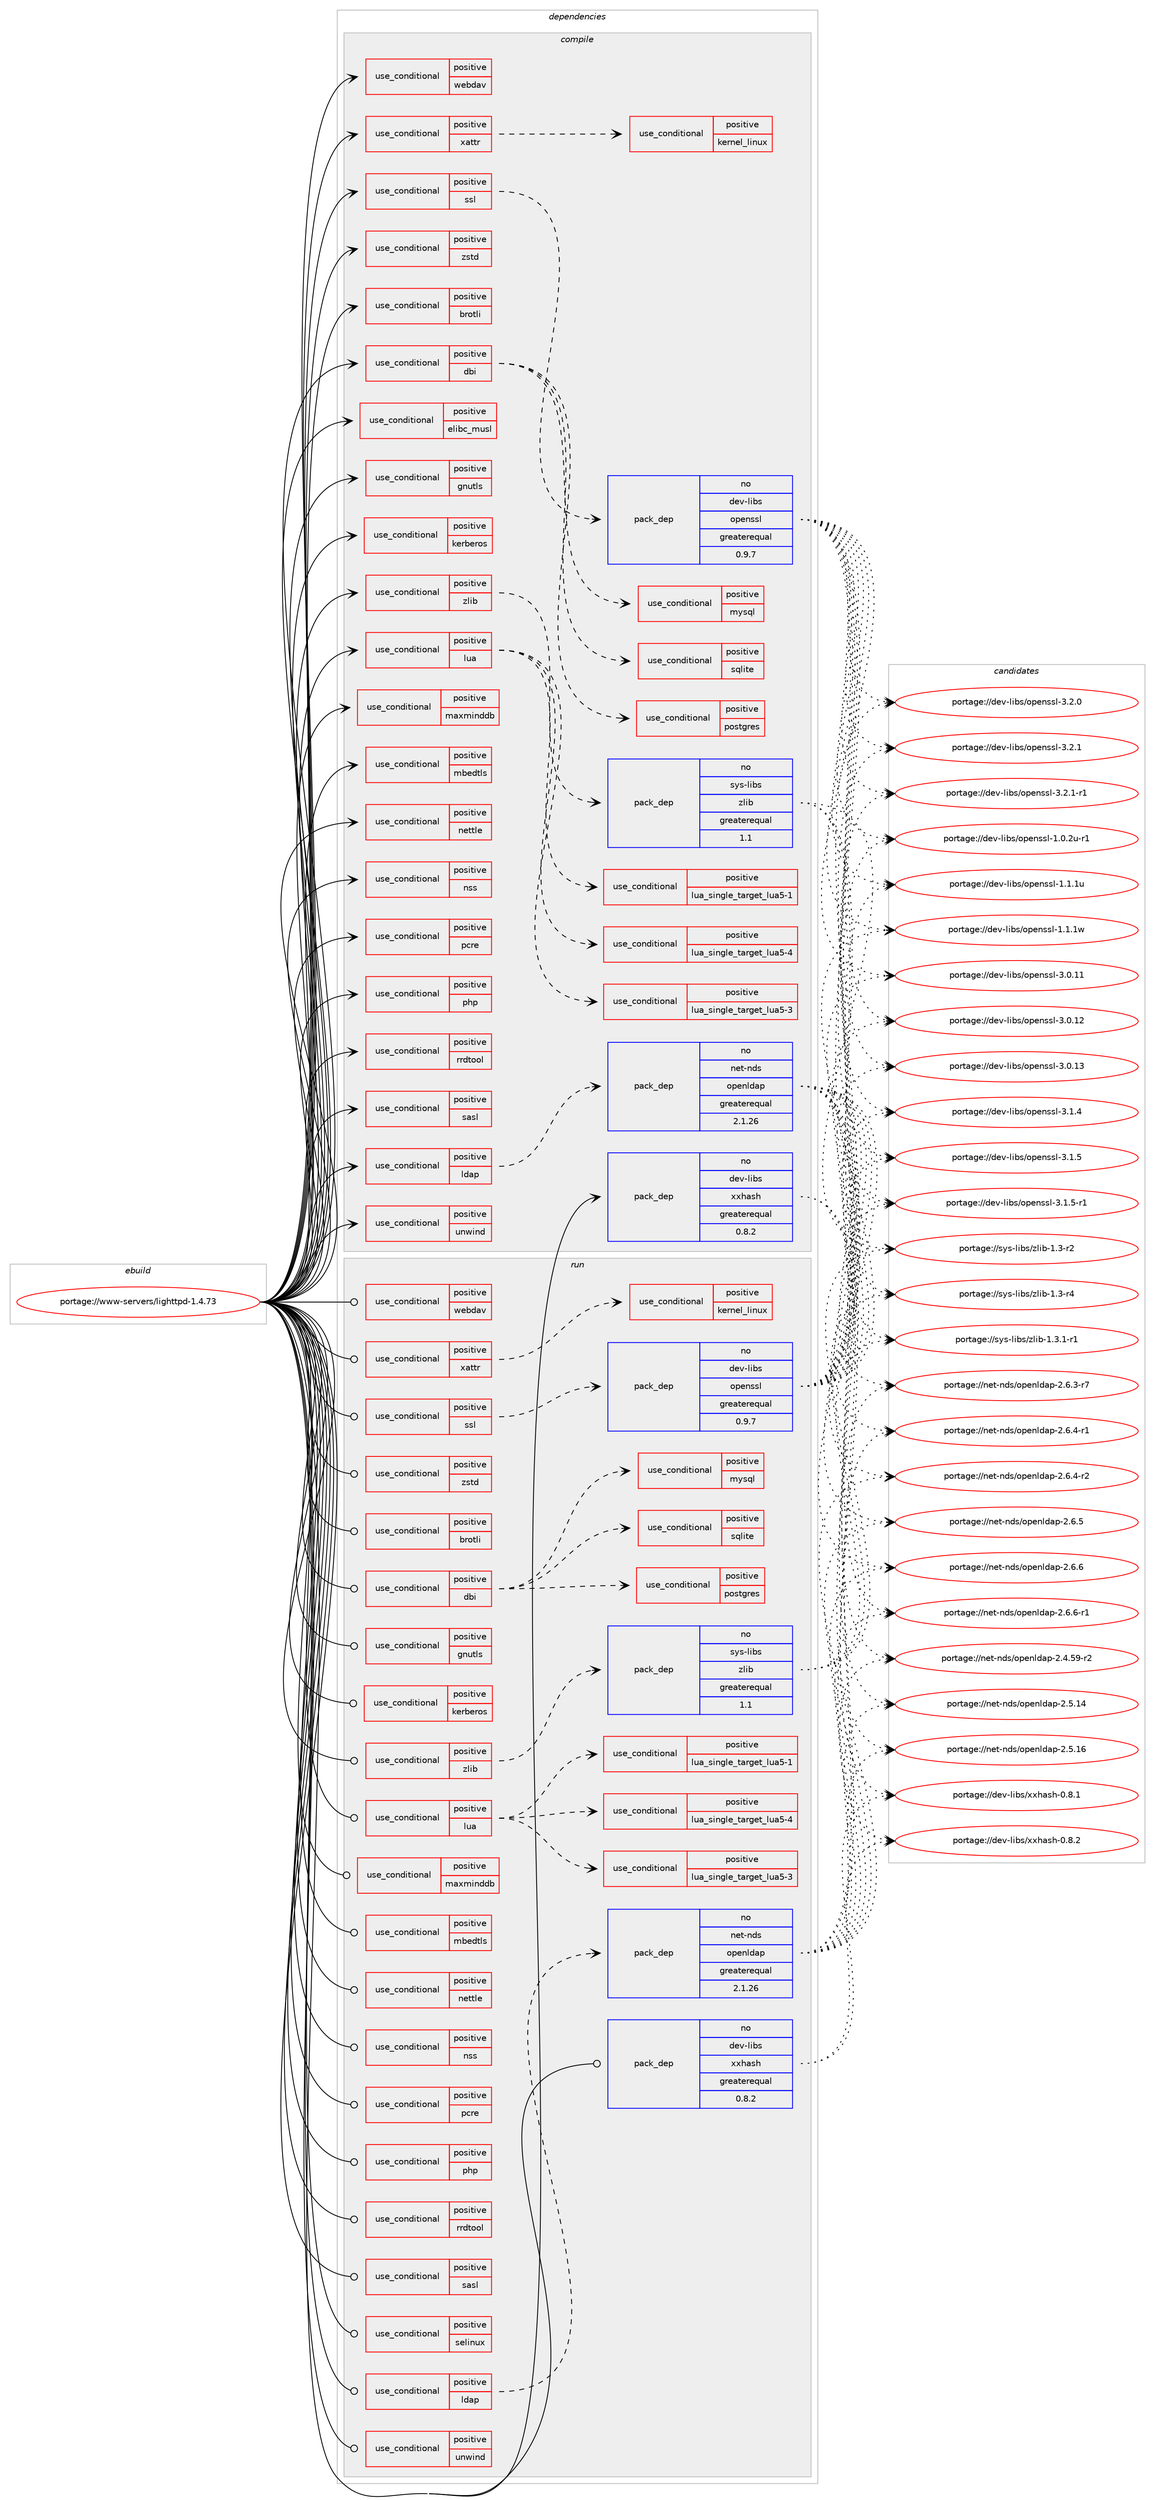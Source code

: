digraph prolog {

# *************
# Graph options
# *************

newrank=true;
concentrate=true;
compound=true;
graph [rankdir=LR,fontname=Helvetica,fontsize=10,ranksep=1.5];#, ranksep=2.5, nodesep=0.2];
edge  [arrowhead=vee];
node  [fontname=Helvetica,fontsize=10];

# **********
# The ebuild
# **********

subgraph cluster_leftcol {
color=gray;
rank=same;
label=<<i>ebuild</i>>;
id [label="portage://www-servers/lighttpd-1.4.73", color=red, width=4, href="../www-servers/lighttpd-1.4.73.svg"];
}

# ****************
# The dependencies
# ****************

subgraph cluster_midcol {
color=gray;
label=<<i>dependencies</i>>;
subgraph cluster_compile {
fillcolor="#eeeeee";
style=filled;
label=<<i>compile</i>>;
subgraph cond16185 {
dependency24401 [label=<<TABLE BORDER="0" CELLBORDER="1" CELLSPACING="0" CELLPADDING="4"><TR><TD ROWSPAN="3" CELLPADDING="10">use_conditional</TD></TR><TR><TD>positive</TD></TR><TR><TD>brotli</TD></TR></TABLE>>, shape=none, color=red];
# *** BEGIN UNKNOWN DEPENDENCY TYPE (TODO) ***
# dependency24401 -> package_dependency(portage://www-servers/lighttpd-1.4.73,install,no,app-arch,brotli,none,[,,],any_same_slot,[])
# *** END UNKNOWN DEPENDENCY TYPE (TODO) ***

}
id:e -> dependency24401:w [weight=20,style="solid",arrowhead="vee"];
subgraph cond16186 {
dependency24402 [label=<<TABLE BORDER="0" CELLBORDER="1" CELLSPACING="0" CELLPADDING="4"><TR><TD ROWSPAN="3" CELLPADDING="10">use_conditional</TD></TR><TR><TD>positive</TD></TR><TR><TD>dbi</TD></TR></TABLE>>, shape=none, color=red];
# *** BEGIN UNKNOWN DEPENDENCY TYPE (TODO) ***
# dependency24402 -> package_dependency(portage://www-servers/lighttpd-1.4.73,install,no,dev-db,libdbi,none,[,,],[],[])
# *** END UNKNOWN DEPENDENCY TYPE (TODO) ***

subgraph cond16187 {
dependency24403 [label=<<TABLE BORDER="0" CELLBORDER="1" CELLSPACING="0" CELLPADDING="4"><TR><TD ROWSPAN="3" CELLPADDING="10">use_conditional</TD></TR><TR><TD>positive</TD></TR><TR><TD>mysql</TD></TR></TABLE>>, shape=none, color=red];
# *** BEGIN UNKNOWN DEPENDENCY TYPE (TODO) ***
# dependency24403 -> package_dependency(portage://www-servers/lighttpd-1.4.73,install,no,dev-db,libdbi-drivers,none,[,,],[],[use(enable(mysql),none)])
# *** END UNKNOWN DEPENDENCY TYPE (TODO) ***

}
dependency24402:e -> dependency24403:w [weight=20,style="dashed",arrowhead="vee"];
subgraph cond16188 {
dependency24404 [label=<<TABLE BORDER="0" CELLBORDER="1" CELLSPACING="0" CELLPADDING="4"><TR><TD ROWSPAN="3" CELLPADDING="10">use_conditional</TD></TR><TR><TD>positive</TD></TR><TR><TD>postgres</TD></TR></TABLE>>, shape=none, color=red];
# *** BEGIN UNKNOWN DEPENDENCY TYPE (TODO) ***
# dependency24404 -> package_dependency(portage://www-servers/lighttpd-1.4.73,install,no,dev-db,libdbi-drivers,none,[,,],[],[use(enable(postgres),none)])
# *** END UNKNOWN DEPENDENCY TYPE (TODO) ***

}
dependency24402:e -> dependency24404:w [weight=20,style="dashed",arrowhead="vee"];
subgraph cond16189 {
dependency24405 [label=<<TABLE BORDER="0" CELLBORDER="1" CELLSPACING="0" CELLPADDING="4"><TR><TD ROWSPAN="3" CELLPADDING="10">use_conditional</TD></TR><TR><TD>positive</TD></TR><TR><TD>sqlite</TD></TR></TABLE>>, shape=none, color=red];
# *** BEGIN UNKNOWN DEPENDENCY TYPE (TODO) ***
# dependency24405 -> package_dependency(portage://www-servers/lighttpd-1.4.73,install,no,dev-db,libdbi-drivers,none,[,,],[],[use(enable(sqlite),none)])
# *** END UNKNOWN DEPENDENCY TYPE (TODO) ***

}
dependency24402:e -> dependency24405:w [weight=20,style="dashed",arrowhead="vee"];
}
id:e -> dependency24402:w [weight=20,style="solid",arrowhead="vee"];
subgraph cond16190 {
dependency24406 [label=<<TABLE BORDER="0" CELLBORDER="1" CELLSPACING="0" CELLPADDING="4"><TR><TD ROWSPAN="3" CELLPADDING="10">use_conditional</TD></TR><TR><TD>positive</TD></TR><TR><TD>elibc_musl</TD></TR></TABLE>>, shape=none, color=red];
# *** BEGIN UNKNOWN DEPENDENCY TYPE (TODO) ***
# dependency24406 -> package_dependency(portage://www-servers/lighttpd-1.4.73,install,no,sys-libs,queue-standalone,none,[,,],[],[])
# *** END UNKNOWN DEPENDENCY TYPE (TODO) ***

}
id:e -> dependency24406:w [weight=20,style="solid",arrowhead="vee"];
subgraph cond16191 {
dependency24407 [label=<<TABLE BORDER="0" CELLBORDER="1" CELLSPACING="0" CELLPADDING="4"><TR><TD ROWSPAN="3" CELLPADDING="10">use_conditional</TD></TR><TR><TD>positive</TD></TR><TR><TD>gnutls</TD></TR></TABLE>>, shape=none, color=red];
# *** BEGIN UNKNOWN DEPENDENCY TYPE (TODO) ***
# dependency24407 -> package_dependency(portage://www-servers/lighttpd-1.4.73,install,no,net-libs,gnutls,none,[,,],[],[])
# *** END UNKNOWN DEPENDENCY TYPE (TODO) ***

}
id:e -> dependency24407:w [weight=20,style="solid",arrowhead="vee"];
subgraph cond16192 {
dependency24408 [label=<<TABLE BORDER="0" CELLBORDER="1" CELLSPACING="0" CELLPADDING="4"><TR><TD ROWSPAN="3" CELLPADDING="10">use_conditional</TD></TR><TR><TD>positive</TD></TR><TR><TD>kerberos</TD></TR></TABLE>>, shape=none, color=red];
# *** BEGIN UNKNOWN DEPENDENCY TYPE (TODO) ***
# dependency24408 -> package_dependency(portage://www-servers/lighttpd-1.4.73,install,no,virtual,krb5,none,[,,],[],[])
# *** END UNKNOWN DEPENDENCY TYPE (TODO) ***

}
id:e -> dependency24408:w [weight=20,style="solid",arrowhead="vee"];
subgraph cond16193 {
dependency24409 [label=<<TABLE BORDER="0" CELLBORDER="1" CELLSPACING="0" CELLPADDING="4"><TR><TD ROWSPAN="3" CELLPADDING="10">use_conditional</TD></TR><TR><TD>positive</TD></TR><TR><TD>ldap</TD></TR></TABLE>>, shape=none, color=red];
subgraph pack7908 {
dependency24410 [label=<<TABLE BORDER="0" CELLBORDER="1" CELLSPACING="0" CELLPADDING="4" WIDTH="220"><TR><TD ROWSPAN="6" CELLPADDING="30">pack_dep</TD></TR><TR><TD WIDTH="110">no</TD></TR><TR><TD>net-nds</TD></TR><TR><TD>openldap</TD></TR><TR><TD>greaterequal</TD></TR><TR><TD>2.1.26</TD></TR></TABLE>>, shape=none, color=blue];
}
dependency24409:e -> dependency24410:w [weight=20,style="dashed",arrowhead="vee"];
}
id:e -> dependency24409:w [weight=20,style="solid",arrowhead="vee"];
subgraph cond16194 {
dependency24411 [label=<<TABLE BORDER="0" CELLBORDER="1" CELLSPACING="0" CELLPADDING="4"><TR><TD ROWSPAN="3" CELLPADDING="10">use_conditional</TD></TR><TR><TD>positive</TD></TR><TR><TD>lua</TD></TR></TABLE>>, shape=none, color=red];
subgraph cond16195 {
dependency24412 [label=<<TABLE BORDER="0" CELLBORDER="1" CELLSPACING="0" CELLPADDING="4"><TR><TD ROWSPAN="3" CELLPADDING="10">use_conditional</TD></TR><TR><TD>positive</TD></TR><TR><TD>lua_single_target_lua5-1</TD></TR></TABLE>>, shape=none, color=red];
# *** BEGIN UNKNOWN DEPENDENCY TYPE (TODO) ***
# dependency24412 -> package_dependency(portage://www-servers/lighttpd-1.4.73,install,no,dev-lang,lua,none,[,,],[slot(5.1)],[])
# *** END UNKNOWN DEPENDENCY TYPE (TODO) ***

}
dependency24411:e -> dependency24412:w [weight=20,style="dashed",arrowhead="vee"];
subgraph cond16196 {
dependency24413 [label=<<TABLE BORDER="0" CELLBORDER="1" CELLSPACING="0" CELLPADDING="4"><TR><TD ROWSPAN="3" CELLPADDING="10">use_conditional</TD></TR><TR><TD>positive</TD></TR><TR><TD>lua_single_target_lua5-3</TD></TR></TABLE>>, shape=none, color=red];
# *** BEGIN UNKNOWN DEPENDENCY TYPE (TODO) ***
# dependency24413 -> package_dependency(portage://www-servers/lighttpd-1.4.73,install,no,dev-lang,lua,none,[,,],[slot(5.3)],[])
# *** END UNKNOWN DEPENDENCY TYPE (TODO) ***

}
dependency24411:e -> dependency24413:w [weight=20,style="dashed",arrowhead="vee"];
subgraph cond16197 {
dependency24414 [label=<<TABLE BORDER="0" CELLBORDER="1" CELLSPACING="0" CELLPADDING="4"><TR><TD ROWSPAN="3" CELLPADDING="10">use_conditional</TD></TR><TR><TD>positive</TD></TR><TR><TD>lua_single_target_lua5-4</TD></TR></TABLE>>, shape=none, color=red];
# *** BEGIN UNKNOWN DEPENDENCY TYPE (TODO) ***
# dependency24414 -> package_dependency(portage://www-servers/lighttpd-1.4.73,install,no,dev-lang,lua,none,[,,],[slot(5.4)],[])
# *** END UNKNOWN DEPENDENCY TYPE (TODO) ***

}
dependency24411:e -> dependency24414:w [weight=20,style="dashed",arrowhead="vee"];
}
id:e -> dependency24411:w [weight=20,style="solid",arrowhead="vee"];
subgraph cond16198 {
dependency24415 [label=<<TABLE BORDER="0" CELLBORDER="1" CELLSPACING="0" CELLPADDING="4"><TR><TD ROWSPAN="3" CELLPADDING="10">use_conditional</TD></TR><TR><TD>positive</TD></TR><TR><TD>maxminddb</TD></TR></TABLE>>, shape=none, color=red];
# *** BEGIN UNKNOWN DEPENDENCY TYPE (TODO) ***
# dependency24415 -> package_dependency(portage://www-servers/lighttpd-1.4.73,install,no,dev-libs,libmaxminddb,none,[,,],[],[])
# *** END UNKNOWN DEPENDENCY TYPE (TODO) ***

}
id:e -> dependency24415:w [weight=20,style="solid",arrowhead="vee"];
subgraph cond16199 {
dependency24416 [label=<<TABLE BORDER="0" CELLBORDER="1" CELLSPACING="0" CELLPADDING="4"><TR><TD ROWSPAN="3" CELLPADDING="10">use_conditional</TD></TR><TR><TD>positive</TD></TR><TR><TD>mbedtls</TD></TR></TABLE>>, shape=none, color=red];
# *** BEGIN UNKNOWN DEPENDENCY TYPE (TODO) ***
# dependency24416 -> package_dependency(portage://www-servers/lighttpd-1.4.73,install,no,net-libs,mbedtls,none,[,,],[],[])
# *** END UNKNOWN DEPENDENCY TYPE (TODO) ***

}
id:e -> dependency24416:w [weight=20,style="solid",arrowhead="vee"];
subgraph cond16200 {
dependency24417 [label=<<TABLE BORDER="0" CELLBORDER="1" CELLSPACING="0" CELLPADDING="4"><TR><TD ROWSPAN="3" CELLPADDING="10">use_conditional</TD></TR><TR><TD>positive</TD></TR><TR><TD>nettle</TD></TR></TABLE>>, shape=none, color=red];
# *** BEGIN UNKNOWN DEPENDENCY TYPE (TODO) ***
# dependency24417 -> package_dependency(portage://www-servers/lighttpd-1.4.73,install,no,dev-libs,nettle,none,[,,],any_same_slot,[])
# *** END UNKNOWN DEPENDENCY TYPE (TODO) ***

}
id:e -> dependency24417:w [weight=20,style="solid",arrowhead="vee"];
subgraph cond16201 {
dependency24418 [label=<<TABLE BORDER="0" CELLBORDER="1" CELLSPACING="0" CELLPADDING="4"><TR><TD ROWSPAN="3" CELLPADDING="10">use_conditional</TD></TR><TR><TD>positive</TD></TR><TR><TD>nss</TD></TR></TABLE>>, shape=none, color=red];
# *** BEGIN UNKNOWN DEPENDENCY TYPE (TODO) ***
# dependency24418 -> package_dependency(portage://www-servers/lighttpd-1.4.73,install,no,dev-libs,nss,none,[,,],[],[])
# *** END UNKNOWN DEPENDENCY TYPE (TODO) ***

}
id:e -> dependency24418:w [weight=20,style="solid",arrowhead="vee"];
subgraph cond16202 {
dependency24419 [label=<<TABLE BORDER="0" CELLBORDER="1" CELLSPACING="0" CELLPADDING="4"><TR><TD ROWSPAN="3" CELLPADDING="10">use_conditional</TD></TR><TR><TD>positive</TD></TR><TR><TD>pcre</TD></TR></TABLE>>, shape=none, color=red];
# *** BEGIN UNKNOWN DEPENDENCY TYPE (TODO) ***
# dependency24419 -> package_dependency(portage://www-servers/lighttpd-1.4.73,install,no,dev-libs,libpcre2,none,[,,],[],[])
# *** END UNKNOWN DEPENDENCY TYPE (TODO) ***

}
id:e -> dependency24419:w [weight=20,style="solid",arrowhead="vee"];
subgraph cond16203 {
dependency24420 [label=<<TABLE BORDER="0" CELLBORDER="1" CELLSPACING="0" CELLPADDING="4"><TR><TD ROWSPAN="3" CELLPADDING="10">use_conditional</TD></TR><TR><TD>positive</TD></TR><TR><TD>php</TD></TR></TABLE>>, shape=none, color=red];
# *** BEGIN UNKNOWN DEPENDENCY TYPE (TODO) ***
# dependency24420 -> package_dependency(portage://www-servers/lighttpd-1.4.73,install,no,dev-lang,php,none,[,,],any_different_slot,[use(enable(cgi),none)])
# *** END UNKNOWN DEPENDENCY TYPE (TODO) ***

}
id:e -> dependency24420:w [weight=20,style="solid",arrowhead="vee"];
subgraph cond16204 {
dependency24421 [label=<<TABLE BORDER="0" CELLBORDER="1" CELLSPACING="0" CELLPADDING="4"><TR><TD ROWSPAN="3" CELLPADDING="10">use_conditional</TD></TR><TR><TD>positive</TD></TR><TR><TD>rrdtool</TD></TR></TABLE>>, shape=none, color=red];
# *** BEGIN UNKNOWN DEPENDENCY TYPE (TODO) ***
# dependency24421 -> package_dependency(portage://www-servers/lighttpd-1.4.73,install,no,net-analyzer,rrdtool,none,[,,],[],[])
# *** END UNKNOWN DEPENDENCY TYPE (TODO) ***

}
id:e -> dependency24421:w [weight=20,style="solid",arrowhead="vee"];
subgraph cond16205 {
dependency24422 [label=<<TABLE BORDER="0" CELLBORDER="1" CELLSPACING="0" CELLPADDING="4"><TR><TD ROWSPAN="3" CELLPADDING="10">use_conditional</TD></TR><TR><TD>positive</TD></TR><TR><TD>sasl</TD></TR></TABLE>>, shape=none, color=red];
# *** BEGIN UNKNOWN DEPENDENCY TYPE (TODO) ***
# dependency24422 -> package_dependency(portage://www-servers/lighttpd-1.4.73,install,no,dev-libs,cyrus-sasl,none,[,,],[],[])
# *** END UNKNOWN DEPENDENCY TYPE (TODO) ***

}
id:e -> dependency24422:w [weight=20,style="solid",arrowhead="vee"];
subgraph cond16206 {
dependency24423 [label=<<TABLE BORDER="0" CELLBORDER="1" CELLSPACING="0" CELLPADDING="4"><TR><TD ROWSPAN="3" CELLPADDING="10">use_conditional</TD></TR><TR><TD>positive</TD></TR><TR><TD>ssl</TD></TR></TABLE>>, shape=none, color=red];
subgraph pack7909 {
dependency24424 [label=<<TABLE BORDER="0" CELLBORDER="1" CELLSPACING="0" CELLPADDING="4" WIDTH="220"><TR><TD ROWSPAN="6" CELLPADDING="30">pack_dep</TD></TR><TR><TD WIDTH="110">no</TD></TR><TR><TD>dev-libs</TD></TR><TR><TD>openssl</TD></TR><TR><TD>greaterequal</TD></TR><TR><TD>0.9.7</TD></TR></TABLE>>, shape=none, color=blue];
}
dependency24423:e -> dependency24424:w [weight=20,style="dashed",arrowhead="vee"];
}
id:e -> dependency24423:w [weight=20,style="solid",arrowhead="vee"];
subgraph cond16207 {
dependency24425 [label=<<TABLE BORDER="0" CELLBORDER="1" CELLSPACING="0" CELLPADDING="4"><TR><TD ROWSPAN="3" CELLPADDING="10">use_conditional</TD></TR><TR><TD>positive</TD></TR><TR><TD>unwind</TD></TR></TABLE>>, shape=none, color=red];
# *** BEGIN UNKNOWN DEPENDENCY TYPE (TODO) ***
# dependency24425 -> package_dependency(portage://www-servers/lighttpd-1.4.73,install,no,sys-libs,libunwind,none,[,,],any_same_slot,[])
# *** END UNKNOWN DEPENDENCY TYPE (TODO) ***

}
id:e -> dependency24425:w [weight=20,style="solid",arrowhead="vee"];
subgraph cond16208 {
dependency24426 [label=<<TABLE BORDER="0" CELLBORDER="1" CELLSPACING="0" CELLPADDING="4"><TR><TD ROWSPAN="3" CELLPADDING="10">use_conditional</TD></TR><TR><TD>positive</TD></TR><TR><TD>webdav</TD></TR></TABLE>>, shape=none, color=red];
# *** BEGIN UNKNOWN DEPENDENCY TYPE (TODO) ***
# dependency24426 -> package_dependency(portage://www-servers/lighttpd-1.4.73,install,no,dev-libs,libxml2,none,[,,],[],[])
# *** END UNKNOWN DEPENDENCY TYPE (TODO) ***

# *** BEGIN UNKNOWN DEPENDENCY TYPE (TODO) ***
# dependency24426 -> package_dependency(portage://www-servers/lighttpd-1.4.73,install,no,sys-fs,e2fsprogs,none,[,,],[],[])
# *** END UNKNOWN DEPENDENCY TYPE (TODO) ***

}
id:e -> dependency24426:w [weight=20,style="solid",arrowhead="vee"];
subgraph cond16209 {
dependency24427 [label=<<TABLE BORDER="0" CELLBORDER="1" CELLSPACING="0" CELLPADDING="4"><TR><TD ROWSPAN="3" CELLPADDING="10">use_conditional</TD></TR><TR><TD>positive</TD></TR><TR><TD>xattr</TD></TR></TABLE>>, shape=none, color=red];
subgraph cond16210 {
dependency24428 [label=<<TABLE BORDER="0" CELLBORDER="1" CELLSPACING="0" CELLPADDING="4"><TR><TD ROWSPAN="3" CELLPADDING="10">use_conditional</TD></TR><TR><TD>positive</TD></TR><TR><TD>kernel_linux</TD></TR></TABLE>>, shape=none, color=red];
# *** BEGIN UNKNOWN DEPENDENCY TYPE (TODO) ***
# dependency24428 -> package_dependency(portage://www-servers/lighttpd-1.4.73,install,no,sys-apps,attr,none,[,,],[],[])
# *** END UNKNOWN DEPENDENCY TYPE (TODO) ***

}
dependency24427:e -> dependency24428:w [weight=20,style="dashed",arrowhead="vee"];
}
id:e -> dependency24427:w [weight=20,style="solid",arrowhead="vee"];
subgraph cond16211 {
dependency24429 [label=<<TABLE BORDER="0" CELLBORDER="1" CELLSPACING="0" CELLPADDING="4"><TR><TD ROWSPAN="3" CELLPADDING="10">use_conditional</TD></TR><TR><TD>positive</TD></TR><TR><TD>zlib</TD></TR></TABLE>>, shape=none, color=red];
subgraph pack7910 {
dependency24430 [label=<<TABLE BORDER="0" CELLBORDER="1" CELLSPACING="0" CELLPADDING="4" WIDTH="220"><TR><TD ROWSPAN="6" CELLPADDING="30">pack_dep</TD></TR><TR><TD WIDTH="110">no</TD></TR><TR><TD>sys-libs</TD></TR><TR><TD>zlib</TD></TR><TR><TD>greaterequal</TD></TR><TR><TD>1.1</TD></TR></TABLE>>, shape=none, color=blue];
}
dependency24429:e -> dependency24430:w [weight=20,style="dashed",arrowhead="vee"];
}
id:e -> dependency24429:w [weight=20,style="solid",arrowhead="vee"];
subgraph cond16212 {
dependency24431 [label=<<TABLE BORDER="0" CELLBORDER="1" CELLSPACING="0" CELLPADDING="4"><TR><TD ROWSPAN="3" CELLPADDING="10">use_conditional</TD></TR><TR><TD>positive</TD></TR><TR><TD>zstd</TD></TR></TABLE>>, shape=none, color=red];
# *** BEGIN UNKNOWN DEPENDENCY TYPE (TODO) ***
# dependency24431 -> package_dependency(portage://www-servers/lighttpd-1.4.73,install,no,app-arch,zstd,none,[,,],any_same_slot,[])
# *** END UNKNOWN DEPENDENCY TYPE (TODO) ***

}
id:e -> dependency24431:w [weight=20,style="solid",arrowhead="vee"];
# *** BEGIN UNKNOWN DEPENDENCY TYPE (TODO) ***
# id -> package_dependency(portage://www-servers/lighttpd-1.4.73,install,no,acct-group,lighttpd,none,[,,],[],[])
# *** END UNKNOWN DEPENDENCY TYPE (TODO) ***

# *** BEGIN UNKNOWN DEPENDENCY TYPE (TODO) ***
# id -> package_dependency(portage://www-servers/lighttpd-1.4.73,install,no,acct-user,lighttpd,none,[,,],[],[])
# *** END UNKNOWN DEPENDENCY TYPE (TODO) ***

subgraph pack7911 {
dependency24432 [label=<<TABLE BORDER="0" CELLBORDER="1" CELLSPACING="0" CELLPADDING="4" WIDTH="220"><TR><TD ROWSPAN="6" CELLPADDING="30">pack_dep</TD></TR><TR><TD WIDTH="110">no</TD></TR><TR><TD>dev-libs</TD></TR><TR><TD>xxhash</TD></TR><TR><TD>greaterequal</TD></TR><TR><TD>0.8.2</TD></TR></TABLE>>, shape=none, color=blue];
}
id:e -> dependency24432:w [weight=20,style="solid",arrowhead="vee"];
# *** BEGIN UNKNOWN DEPENDENCY TYPE (TODO) ***
# id -> package_dependency(portage://www-servers/lighttpd-1.4.73,install,no,virtual,libcrypt,none,[,,],any_same_slot,[])
# *** END UNKNOWN DEPENDENCY TYPE (TODO) ***

}
subgraph cluster_compileandrun {
fillcolor="#eeeeee";
style=filled;
label=<<i>compile and run</i>>;
}
subgraph cluster_run {
fillcolor="#eeeeee";
style=filled;
label=<<i>run</i>>;
subgraph cond16213 {
dependency24433 [label=<<TABLE BORDER="0" CELLBORDER="1" CELLSPACING="0" CELLPADDING="4"><TR><TD ROWSPAN="3" CELLPADDING="10">use_conditional</TD></TR><TR><TD>positive</TD></TR><TR><TD>brotli</TD></TR></TABLE>>, shape=none, color=red];
# *** BEGIN UNKNOWN DEPENDENCY TYPE (TODO) ***
# dependency24433 -> package_dependency(portage://www-servers/lighttpd-1.4.73,run,no,app-arch,brotli,none,[,,],any_same_slot,[])
# *** END UNKNOWN DEPENDENCY TYPE (TODO) ***

}
id:e -> dependency24433:w [weight=20,style="solid",arrowhead="odot"];
subgraph cond16214 {
dependency24434 [label=<<TABLE BORDER="0" CELLBORDER="1" CELLSPACING="0" CELLPADDING="4"><TR><TD ROWSPAN="3" CELLPADDING="10">use_conditional</TD></TR><TR><TD>positive</TD></TR><TR><TD>dbi</TD></TR></TABLE>>, shape=none, color=red];
# *** BEGIN UNKNOWN DEPENDENCY TYPE (TODO) ***
# dependency24434 -> package_dependency(portage://www-servers/lighttpd-1.4.73,run,no,dev-db,libdbi,none,[,,],[],[])
# *** END UNKNOWN DEPENDENCY TYPE (TODO) ***

subgraph cond16215 {
dependency24435 [label=<<TABLE BORDER="0" CELLBORDER="1" CELLSPACING="0" CELLPADDING="4"><TR><TD ROWSPAN="3" CELLPADDING="10">use_conditional</TD></TR><TR><TD>positive</TD></TR><TR><TD>mysql</TD></TR></TABLE>>, shape=none, color=red];
# *** BEGIN UNKNOWN DEPENDENCY TYPE (TODO) ***
# dependency24435 -> package_dependency(portage://www-servers/lighttpd-1.4.73,run,no,dev-db,libdbi-drivers,none,[,,],[],[use(enable(mysql),none)])
# *** END UNKNOWN DEPENDENCY TYPE (TODO) ***

}
dependency24434:e -> dependency24435:w [weight=20,style="dashed",arrowhead="vee"];
subgraph cond16216 {
dependency24436 [label=<<TABLE BORDER="0" CELLBORDER="1" CELLSPACING="0" CELLPADDING="4"><TR><TD ROWSPAN="3" CELLPADDING="10">use_conditional</TD></TR><TR><TD>positive</TD></TR><TR><TD>postgres</TD></TR></TABLE>>, shape=none, color=red];
# *** BEGIN UNKNOWN DEPENDENCY TYPE (TODO) ***
# dependency24436 -> package_dependency(portage://www-servers/lighttpd-1.4.73,run,no,dev-db,libdbi-drivers,none,[,,],[],[use(enable(postgres),none)])
# *** END UNKNOWN DEPENDENCY TYPE (TODO) ***

}
dependency24434:e -> dependency24436:w [weight=20,style="dashed",arrowhead="vee"];
subgraph cond16217 {
dependency24437 [label=<<TABLE BORDER="0" CELLBORDER="1" CELLSPACING="0" CELLPADDING="4"><TR><TD ROWSPAN="3" CELLPADDING="10">use_conditional</TD></TR><TR><TD>positive</TD></TR><TR><TD>sqlite</TD></TR></TABLE>>, shape=none, color=red];
# *** BEGIN UNKNOWN DEPENDENCY TYPE (TODO) ***
# dependency24437 -> package_dependency(portage://www-servers/lighttpd-1.4.73,run,no,dev-db,libdbi-drivers,none,[,,],[],[use(enable(sqlite),none)])
# *** END UNKNOWN DEPENDENCY TYPE (TODO) ***

}
dependency24434:e -> dependency24437:w [weight=20,style="dashed",arrowhead="vee"];
}
id:e -> dependency24434:w [weight=20,style="solid",arrowhead="odot"];
subgraph cond16218 {
dependency24438 [label=<<TABLE BORDER="0" CELLBORDER="1" CELLSPACING="0" CELLPADDING="4"><TR><TD ROWSPAN="3" CELLPADDING="10">use_conditional</TD></TR><TR><TD>positive</TD></TR><TR><TD>gnutls</TD></TR></TABLE>>, shape=none, color=red];
# *** BEGIN UNKNOWN DEPENDENCY TYPE (TODO) ***
# dependency24438 -> package_dependency(portage://www-servers/lighttpd-1.4.73,run,no,net-libs,gnutls,none,[,,],[],[])
# *** END UNKNOWN DEPENDENCY TYPE (TODO) ***

}
id:e -> dependency24438:w [weight=20,style="solid",arrowhead="odot"];
subgraph cond16219 {
dependency24439 [label=<<TABLE BORDER="0" CELLBORDER="1" CELLSPACING="0" CELLPADDING="4"><TR><TD ROWSPAN="3" CELLPADDING="10">use_conditional</TD></TR><TR><TD>positive</TD></TR><TR><TD>kerberos</TD></TR></TABLE>>, shape=none, color=red];
# *** BEGIN UNKNOWN DEPENDENCY TYPE (TODO) ***
# dependency24439 -> package_dependency(portage://www-servers/lighttpd-1.4.73,run,no,virtual,krb5,none,[,,],[],[])
# *** END UNKNOWN DEPENDENCY TYPE (TODO) ***

}
id:e -> dependency24439:w [weight=20,style="solid",arrowhead="odot"];
subgraph cond16220 {
dependency24440 [label=<<TABLE BORDER="0" CELLBORDER="1" CELLSPACING="0" CELLPADDING="4"><TR><TD ROWSPAN="3" CELLPADDING="10">use_conditional</TD></TR><TR><TD>positive</TD></TR><TR><TD>ldap</TD></TR></TABLE>>, shape=none, color=red];
subgraph pack7912 {
dependency24441 [label=<<TABLE BORDER="0" CELLBORDER="1" CELLSPACING="0" CELLPADDING="4" WIDTH="220"><TR><TD ROWSPAN="6" CELLPADDING="30">pack_dep</TD></TR><TR><TD WIDTH="110">no</TD></TR><TR><TD>net-nds</TD></TR><TR><TD>openldap</TD></TR><TR><TD>greaterequal</TD></TR><TR><TD>2.1.26</TD></TR></TABLE>>, shape=none, color=blue];
}
dependency24440:e -> dependency24441:w [weight=20,style="dashed",arrowhead="vee"];
}
id:e -> dependency24440:w [weight=20,style="solid",arrowhead="odot"];
subgraph cond16221 {
dependency24442 [label=<<TABLE BORDER="0" CELLBORDER="1" CELLSPACING="0" CELLPADDING="4"><TR><TD ROWSPAN="3" CELLPADDING="10">use_conditional</TD></TR><TR><TD>positive</TD></TR><TR><TD>lua</TD></TR></TABLE>>, shape=none, color=red];
subgraph cond16222 {
dependency24443 [label=<<TABLE BORDER="0" CELLBORDER="1" CELLSPACING="0" CELLPADDING="4"><TR><TD ROWSPAN="3" CELLPADDING="10">use_conditional</TD></TR><TR><TD>positive</TD></TR><TR><TD>lua_single_target_lua5-1</TD></TR></TABLE>>, shape=none, color=red];
# *** BEGIN UNKNOWN DEPENDENCY TYPE (TODO) ***
# dependency24443 -> package_dependency(portage://www-servers/lighttpd-1.4.73,run,no,dev-lang,lua,none,[,,],[slot(5.1)],[])
# *** END UNKNOWN DEPENDENCY TYPE (TODO) ***

}
dependency24442:e -> dependency24443:w [weight=20,style="dashed",arrowhead="vee"];
subgraph cond16223 {
dependency24444 [label=<<TABLE BORDER="0" CELLBORDER="1" CELLSPACING="0" CELLPADDING="4"><TR><TD ROWSPAN="3" CELLPADDING="10">use_conditional</TD></TR><TR><TD>positive</TD></TR><TR><TD>lua_single_target_lua5-3</TD></TR></TABLE>>, shape=none, color=red];
# *** BEGIN UNKNOWN DEPENDENCY TYPE (TODO) ***
# dependency24444 -> package_dependency(portage://www-servers/lighttpd-1.4.73,run,no,dev-lang,lua,none,[,,],[slot(5.3)],[])
# *** END UNKNOWN DEPENDENCY TYPE (TODO) ***

}
dependency24442:e -> dependency24444:w [weight=20,style="dashed",arrowhead="vee"];
subgraph cond16224 {
dependency24445 [label=<<TABLE BORDER="0" CELLBORDER="1" CELLSPACING="0" CELLPADDING="4"><TR><TD ROWSPAN="3" CELLPADDING="10">use_conditional</TD></TR><TR><TD>positive</TD></TR><TR><TD>lua_single_target_lua5-4</TD></TR></TABLE>>, shape=none, color=red];
# *** BEGIN UNKNOWN DEPENDENCY TYPE (TODO) ***
# dependency24445 -> package_dependency(portage://www-servers/lighttpd-1.4.73,run,no,dev-lang,lua,none,[,,],[slot(5.4)],[])
# *** END UNKNOWN DEPENDENCY TYPE (TODO) ***

}
dependency24442:e -> dependency24445:w [weight=20,style="dashed",arrowhead="vee"];
}
id:e -> dependency24442:w [weight=20,style="solid",arrowhead="odot"];
subgraph cond16225 {
dependency24446 [label=<<TABLE BORDER="0" CELLBORDER="1" CELLSPACING="0" CELLPADDING="4"><TR><TD ROWSPAN="3" CELLPADDING="10">use_conditional</TD></TR><TR><TD>positive</TD></TR><TR><TD>maxminddb</TD></TR></TABLE>>, shape=none, color=red];
# *** BEGIN UNKNOWN DEPENDENCY TYPE (TODO) ***
# dependency24446 -> package_dependency(portage://www-servers/lighttpd-1.4.73,run,no,dev-libs,libmaxminddb,none,[,,],[],[])
# *** END UNKNOWN DEPENDENCY TYPE (TODO) ***

}
id:e -> dependency24446:w [weight=20,style="solid",arrowhead="odot"];
subgraph cond16226 {
dependency24447 [label=<<TABLE BORDER="0" CELLBORDER="1" CELLSPACING="0" CELLPADDING="4"><TR><TD ROWSPAN="3" CELLPADDING="10">use_conditional</TD></TR><TR><TD>positive</TD></TR><TR><TD>mbedtls</TD></TR></TABLE>>, shape=none, color=red];
# *** BEGIN UNKNOWN DEPENDENCY TYPE (TODO) ***
# dependency24447 -> package_dependency(portage://www-servers/lighttpd-1.4.73,run,no,net-libs,mbedtls,none,[,,],[],[])
# *** END UNKNOWN DEPENDENCY TYPE (TODO) ***

}
id:e -> dependency24447:w [weight=20,style="solid",arrowhead="odot"];
subgraph cond16227 {
dependency24448 [label=<<TABLE BORDER="0" CELLBORDER="1" CELLSPACING="0" CELLPADDING="4"><TR><TD ROWSPAN="3" CELLPADDING="10">use_conditional</TD></TR><TR><TD>positive</TD></TR><TR><TD>nettle</TD></TR></TABLE>>, shape=none, color=red];
# *** BEGIN UNKNOWN DEPENDENCY TYPE (TODO) ***
# dependency24448 -> package_dependency(portage://www-servers/lighttpd-1.4.73,run,no,dev-libs,nettle,none,[,,],any_same_slot,[])
# *** END UNKNOWN DEPENDENCY TYPE (TODO) ***

}
id:e -> dependency24448:w [weight=20,style="solid",arrowhead="odot"];
subgraph cond16228 {
dependency24449 [label=<<TABLE BORDER="0" CELLBORDER="1" CELLSPACING="0" CELLPADDING="4"><TR><TD ROWSPAN="3" CELLPADDING="10">use_conditional</TD></TR><TR><TD>positive</TD></TR><TR><TD>nss</TD></TR></TABLE>>, shape=none, color=red];
# *** BEGIN UNKNOWN DEPENDENCY TYPE (TODO) ***
# dependency24449 -> package_dependency(portage://www-servers/lighttpd-1.4.73,run,no,dev-libs,nss,none,[,,],[],[])
# *** END UNKNOWN DEPENDENCY TYPE (TODO) ***

}
id:e -> dependency24449:w [weight=20,style="solid",arrowhead="odot"];
subgraph cond16229 {
dependency24450 [label=<<TABLE BORDER="0" CELLBORDER="1" CELLSPACING="0" CELLPADDING="4"><TR><TD ROWSPAN="3" CELLPADDING="10">use_conditional</TD></TR><TR><TD>positive</TD></TR><TR><TD>pcre</TD></TR></TABLE>>, shape=none, color=red];
# *** BEGIN UNKNOWN DEPENDENCY TYPE (TODO) ***
# dependency24450 -> package_dependency(portage://www-servers/lighttpd-1.4.73,run,no,dev-libs,libpcre2,none,[,,],[],[])
# *** END UNKNOWN DEPENDENCY TYPE (TODO) ***

}
id:e -> dependency24450:w [weight=20,style="solid",arrowhead="odot"];
subgraph cond16230 {
dependency24451 [label=<<TABLE BORDER="0" CELLBORDER="1" CELLSPACING="0" CELLPADDING="4"><TR><TD ROWSPAN="3" CELLPADDING="10">use_conditional</TD></TR><TR><TD>positive</TD></TR><TR><TD>php</TD></TR></TABLE>>, shape=none, color=red];
# *** BEGIN UNKNOWN DEPENDENCY TYPE (TODO) ***
# dependency24451 -> package_dependency(portage://www-servers/lighttpd-1.4.73,run,no,dev-lang,php,none,[,,],any_different_slot,[use(enable(cgi),none)])
# *** END UNKNOWN DEPENDENCY TYPE (TODO) ***

}
id:e -> dependency24451:w [weight=20,style="solid",arrowhead="odot"];
subgraph cond16231 {
dependency24452 [label=<<TABLE BORDER="0" CELLBORDER="1" CELLSPACING="0" CELLPADDING="4"><TR><TD ROWSPAN="3" CELLPADDING="10">use_conditional</TD></TR><TR><TD>positive</TD></TR><TR><TD>rrdtool</TD></TR></TABLE>>, shape=none, color=red];
# *** BEGIN UNKNOWN DEPENDENCY TYPE (TODO) ***
# dependency24452 -> package_dependency(portage://www-servers/lighttpd-1.4.73,run,no,net-analyzer,rrdtool,none,[,,],[],[])
# *** END UNKNOWN DEPENDENCY TYPE (TODO) ***

}
id:e -> dependency24452:w [weight=20,style="solid",arrowhead="odot"];
subgraph cond16232 {
dependency24453 [label=<<TABLE BORDER="0" CELLBORDER="1" CELLSPACING="0" CELLPADDING="4"><TR><TD ROWSPAN="3" CELLPADDING="10">use_conditional</TD></TR><TR><TD>positive</TD></TR><TR><TD>sasl</TD></TR></TABLE>>, shape=none, color=red];
# *** BEGIN UNKNOWN DEPENDENCY TYPE (TODO) ***
# dependency24453 -> package_dependency(portage://www-servers/lighttpd-1.4.73,run,no,dev-libs,cyrus-sasl,none,[,,],[],[])
# *** END UNKNOWN DEPENDENCY TYPE (TODO) ***

}
id:e -> dependency24453:w [weight=20,style="solid",arrowhead="odot"];
subgraph cond16233 {
dependency24454 [label=<<TABLE BORDER="0" CELLBORDER="1" CELLSPACING="0" CELLPADDING="4"><TR><TD ROWSPAN="3" CELLPADDING="10">use_conditional</TD></TR><TR><TD>positive</TD></TR><TR><TD>selinux</TD></TR></TABLE>>, shape=none, color=red];
# *** BEGIN UNKNOWN DEPENDENCY TYPE (TODO) ***
# dependency24454 -> package_dependency(portage://www-servers/lighttpd-1.4.73,run,no,sec-policy,selinux-apache,none,[,,],[],[])
# *** END UNKNOWN DEPENDENCY TYPE (TODO) ***

}
id:e -> dependency24454:w [weight=20,style="solid",arrowhead="odot"];
subgraph cond16234 {
dependency24455 [label=<<TABLE BORDER="0" CELLBORDER="1" CELLSPACING="0" CELLPADDING="4"><TR><TD ROWSPAN="3" CELLPADDING="10">use_conditional</TD></TR><TR><TD>positive</TD></TR><TR><TD>ssl</TD></TR></TABLE>>, shape=none, color=red];
subgraph pack7913 {
dependency24456 [label=<<TABLE BORDER="0" CELLBORDER="1" CELLSPACING="0" CELLPADDING="4" WIDTH="220"><TR><TD ROWSPAN="6" CELLPADDING="30">pack_dep</TD></TR><TR><TD WIDTH="110">no</TD></TR><TR><TD>dev-libs</TD></TR><TR><TD>openssl</TD></TR><TR><TD>greaterequal</TD></TR><TR><TD>0.9.7</TD></TR></TABLE>>, shape=none, color=blue];
}
dependency24455:e -> dependency24456:w [weight=20,style="dashed",arrowhead="vee"];
}
id:e -> dependency24455:w [weight=20,style="solid",arrowhead="odot"];
subgraph cond16235 {
dependency24457 [label=<<TABLE BORDER="0" CELLBORDER="1" CELLSPACING="0" CELLPADDING="4"><TR><TD ROWSPAN="3" CELLPADDING="10">use_conditional</TD></TR><TR><TD>positive</TD></TR><TR><TD>unwind</TD></TR></TABLE>>, shape=none, color=red];
# *** BEGIN UNKNOWN DEPENDENCY TYPE (TODO) ***
# dependency24457 -> package_dependency(portage://www-servers/lighttpd-1.4.73,run,no,sys-libs,libunwind,none,[,,],any_same_slot,[])
# *** END UNKNOWN DEPENDENCY TYPE (TODO) ***

}
id:e -> dependency24457:w [weight=20,style="solid",arrowhead="odot"];
subgraph cond16236 {
dependency24458 [label=<<TABLE BORDER="0" CELLBORDER="1" CELLSPACING="0" CELLPADDING="4"><TR><TD ROWSPAN="3" CELLPADDING="10">use_conditional</TD></TR><TR><TD>positive</TD></TR><TR><TD>webdav</TD></TR></TABLE>>, shape=none, color=red];
# *** BEGIN UNKNOWN DEPENDENCY TYPE (TODO) ***
# dependency24458 -> package_dependency(portage://www-servers/lighttpd-1.4.73,run,no,dev-libs,libxml2,none,[,,],[],[])
# *** END UNKNOWN DEPENDENCY TYPE (TODO) ***

# *** BEGIN UNKNOWN DEPENDENCY TYPE (TODO) ***
# dependency24458 -> package_dependency(portage://www-servers/lighttpd-1.4.73,run,no,sys-fs,e2fsprogs,none,[,,],[],[])
# *** END UNKNOWN DEPENDENCY TYPE (TODO) ***

}
id:e -> dependency24458:w [weight=20,style="solid",arrowhead="odot"];
subgraph cond16237 {
dependency24459 [label=<<TABLE BORDER="0" CELLBORDER="1" CELLSPACING="0" CELLPADDING="4"><TR><TD ROWSPAN="3" CELLPADDING="10">use_conditional</TD></TR><TR><TD>positive</TD></TR><TR><TD>xattr</TD></TR></TABLE>>, shape=none, color=red];
subgraph cond16238 {
dependency24460 [label=<<TABLE BORDER="0" CELLBORDER="1" CELLSPACING="0" CELLPADDING="4"><TR><TD ROWSPAN="3" CELLPADDING="10">use_conditional</TD></TR><TR><TD>positive</TD></TR><TR><TD>kernel_linux</TD></TR></TABLE>>, shape=none, color=red];
# *** BEGIN UNKNOWN DEPENDENCY TYPE (TODO) ***
# dependency24460 -> package_dependency(portage://www-servers/lighttpd-1.4.73,run,no,sys-apps,attr,none,[,,],[],[])
# *** END UNKNOWN DEPENDENCY TYPE (TODO) ***

}
dependency24459:e -> dependency24460:w [weight=20,style="dashed",arrowhead="vee"];
}
id:e -> dependency24459:w [weight=20,style="solid",arrowhead="odot"];
subgraph cond16239 {
dependency24461 [label=<<TABLE BORDER="0" CELLBORDER="1" CELLSPACING="0" CELLPADDING="4"><TR><TD ROWSPAN="3" CELLPADDING="10">use_conditional</TD></TR><TR><TD>positive</TD></TR><TR><TD>zlib</TD></TR></TABLE>>, shape=none, color=red];
subgraph pack7914 {
dependency24462 [label=<<TABLE BORDER="0" CELLBORDER="1" CELLSPACING="0" CELLPADDING="4" WIDTH="220"><TR><TD ROWSPAN="6" CELLPADDING="30">pack_dep</TD></TR><TR><TD WIDTH="110">no</TD></TR><TR><TD>sys-libs</TD></TR><TR><TD>zlib</TD></TR><TR><TD>greaterequal</TD></TR><TR><TD>1.1</TD></TR></TABLE>>, shape=none, color=blue];
}
dependency24461:e -> dependency24462:w [weight=20,style="dashed",arrowhead="vee"];
}
id:e -> dependency24461:w [weight=20,style="solid",arrowhead="odot"];
subgraph cond16240 {
dependency24463 [label=<<TABLE BORDER="0" CELLBORDER="1" CELLSPACING="0" CELLPADDING="4"><TR><TD ROWSPAN="3" CELLPADDING="10">use_conditional</TD></TR><TR><TD>positive</TD></TR><TR><TD>zstd</TD></TR></TABLE>>, shape=none, color=red];
# *** BEGIN UNKNOWN DEPENDENCY TYPE (TODO) ***
# dependency24463 -> package_dependency(portage://www-servers/lighttpd-1.4.73,run,no,app-arch,zstd,none,[,,],any_same_slot,[])
# *** END UNKNOWN DEPENDENCY TYPE (TODO) ***

}
id:e -> dependency24463:w [weight=20,style="solid",arrowhead="odot"];
# *** BEGIN UNKNOWN DEPENDENCY TYPE (TODO) ***
# id -> package_dependency(portage://www-servers/lighttpd-1.4.73,run,no,acct-group,lighttpd,none,[,,],[],[])
# *** END UNKNOWN DEPENDENCY TYPE (TODO) ***

# *** BEGIN UNKNOWN DEPENDENCY TYPE (TODO) ***
# id -> package_dependency(portage://www-servers/lighttpd-1.4.73,run,no,acct-user,lighttpd,none,[,,],[],[])
# *** END UNKNOWN DEPENDENCY TYPE (TODO) ***

subgraph pack7915 {
dependency24464 [label=<<TABLE BORDER="0" CELLBORDER="1" CELLSPACING="0" CELLPADDING="4" WIDTH="220"><TR><TD ROWSPAN="6" CELLPADDING="30">pack_dep</TD></TR><TR><TD WIDTH="110">no</TD></TR><TR><TD>dev-libs</TD></TR><TR><TD>xxhash</TD></TR><TR><TD>greaterequal</TD></TR><TR><TD>0.8.2</TD></TR></TABLE>>, shape=none, color=blue];
}
id:e -> dependency24464:w [weight=20,style="solid",arrowhead="odot"];
# *** BEGIN UNKNOWN DEPENDENCY TYPE (TODO) ***
# id -> package_dependency(portage://www-servers/lighttpd-1.4.73,run,no,virtual,libcrypt,none,[,,],any_same_slot,[])
# *** END UNKNOWN DEPENDENCY TYPE (TODO) ***

# *** BEGIN UNKNOWN DEPENDENCY TYPE (TODO) ***
# id -> package_dependency(portage://www-servers/lighttpd-1.4.73,run,no,virtual,tmpfiles,none,[,,],[],[])
# *** END UNKNOWN DEPENDENCY TYPE (TODO) ***

}
}

# **************
# The candidates
# **************

subgraph cluster_choices {
rank=same;
color=gray;
label=<<i>candidates</i>>;

subgraph choice7908 {
color=black;
nodesep=1;
choice110101116451101001154711111210111010810097112455046524653574511450 [label="portage://net-nds/openldap-2.4.59-r2", color=red, width=4,href="../net-nds/openldap-2.4.59-r2.svg"];
choice11010111645110100115471111121011101081009711245504653464952 [label="portage://net-nds/openldap-2.5.14", color=red, width=4,href="../net-nds/openldap-2.5.14.svg"];
choice11010111645110100115471111121011101081009711245504653464954 [label="portage://net-nds/openldap-2.5.16", color=red, width=4,href="../net-nds/openldap-2.5.16.svg"];
choice1101011164511010011547111112101110108100971124550465446514511455 [label="portage://net-nds/openldap-2.6.3-r7", color=red, width=4,href="../net-nds/openldap-2.6.3-r7.svg"];
choice1101011164511010011547111112101110108100971124550465446524511449 [label="portage://net-nds/openldap-2.6.4-r1", color=red, width=4,href="../net-nds/openldap-2.6.4-r1.svg"];
choice1101011164511010011547111112101110108100971124550465446524511450 [label="portage://net-nds/openldap-2.6.4-r2", color=red, width=4,href="../net-nds/openldap-2.6.4-r2.svg"];
choice110101116451101001154711111210111010810097112455046544653 [label="portage://net-nds/openldap-2.6.5", color=red, width=4,href="../net-nds/openldap-2.6.5.svg"];
choice110101116451101001154711111210111010810097112455046544654 [label="portage://net-nds/openldap-2.6.6", color=red, width=4,href="../net-nds/openldap-2.6.6.svg"];
choice1101011164511010011547111112101110108100971124550465446544511449 [label="portage://net-nds/openldap-2.6.6-r1", color=red, width=4,href="../net-nds/openldap-2.6.6-r1.svg"];
dependency24410:e -> choice110101116451101001154711111210111010810097112455046524653574511450:w [style=dotted,weight="100"];
dependency24410:e -> choice11010111645110100115471111121011101081009711245504653464952:w [style=dotted,weight="100"];
dependency24410:e -> choice11010111645110100115471111121011101081009711245504653464954:w [style=dotted,weight="100"];
dependency24410:e -> choice1101011164511010011547111112101110108100971124550465446514511455:w [style=dotted,weight="100"];
dependency24410:e -> choice1101011164511010011547111112101110108100971124550465446524511449:w [style=dotted,weight="100"];
dependency24410:e -> choice1101011164511010011547111112101110108100971124550465446524511450:w [style=dotted,weight="100"];
dependency24410:e -> choice110101116451101001154711111210111010810097112455046544653:w [style=dotted,weight="100"];
dependency24410:e -> choice110101116451101001154711111210111010810097112455046544654:w [style=dotted,weight="100"];
dependency24410:e -> choice1101011164511010011547111112101110108100971124550465446544511449:w [style=dotted,weight="100"];
}
subgraph choice7909 {
color=black;
nodesep=1;
choice1001011184510810598115471111121011101151151084549464846501174511449 [label="portage://dev-libs/openssl-1.0.2u-r1", color=red, width=4,href="../dev-libs/openssl-1.0.2u-r1.svg"];
choice100101118451081059811547111112101110115115108454946494649117 [label="portage://dev-libs/openssl-1.1.1u", color=red, width=4,href="../dev-libs/openssl-1.1.1u.svg"];
choice100101118451081059811547111112101110115115108454946494649119 [label="portage://dev-libs/openssl-1.1.1w", color=red, width=4,href="../dev-libs/openssl-1.1.1w.svg"];
choice10010111845108105981154711111210111011511510845514648464949 [label="portage://dev-libs/openssl-3.0.11", color=red, width=4,href="../dev-libs/openssl-3.0.11.svg"];
choice10010111845108105981154711111210111011511510845514648464950 [label="portage://dev-libs/openssl-3.0.12", color=red, width=4,href="../dev-libs/openssl-3.0.12.svg"];
choice10010111845108105981154711111210111011511510845514648464951 [label="portage://dev-libs/openssl-3.0.13", color=red, width=4,href="../dev-libs/openssl-3.0.13.svg"];
choice100101118451081059811547111112101110115115108455146494652 [label="portage://dev-libs/openssl-3.1.4", color=red, width=4,href="../dev-libs/openssl-3.1.4.svg"];
choice100101118451081059811547111112101110115115108455146494653 [label="portage://dev-libs/openssl-3.1.5", color=red, width=4,href="../dev-libs/openssl-3.1.5.svg"];
choice1001011184510810598115471111121011101151151084551464946534511449 [label="portage://dev-libs/openssl-3.1.5-r1", color=red, width=4,href="../dev-libs/openssl-3.1.5-r1.svg"];
choice100101118451081059811547111112101110115115108455146504648 [label="portage://dev-libs/openssl-3.2.0", color=red, width=4,href="../dev-libs/openssl-3.2.0.svg"];
choice100101118451081059811547111112101110115115108455146504649 [label="portage://dev-libs/openssl-3.2.1", color=red, width=4,href="../dev-libs/openssl-3.2.1.svg"];
choice1001011184510810598115471111121011101151151084551465046494511449 [label="portage://dev-libs/openssl-3.2.1-r1", color=red, width=4,href="../dev-libs/openssl-3.2.1-r1.svg"];
dependency24424:e -> choice1001011184510810598115471111121011101151151084549464846501174511449:w [style=dotted,weight="100"];
dependency24424:e -> choice100101118451081059811547111112101110115115108454946494649117:w [style=dotted,weight="100"];
dependency24424:e -> choice100101118451081059811547111112101110115115108454946494649119:w [style=dotted,weight="100"];
dependency24424:e -> choice10010111845108105981154711111210111011511510845514648464949:w [style=dotted,weight="100"];
dependency24424:e -> choice10010111845108105981154711111210111011511510845514648464950:w [style=dotted,weight="100"];
dependency24424:e -> choice10010111845108105981154711111210111011511510845514648464951:w [style=dotted,weight="100"];
dependency24424:e -> choice100101118451081059811547111112101110115115108455146494652:w [style=dotted,weight="100"];
dependency24424:e -> choice100101118451081059811547111112101110115115108455146494653:w [style=dotted,weight="100"];
dependency24424:e -> choice1001011184510810598115471111121011101151151084551464946534511449:w [style=dotted,weight="100"];
dependency24424:e -> choice100101118451081059811547111112101110115115108455146504648:w [style=dotted,weight="100"];
dependency24424:e -> choice100101118451081059811547111112101110115115108455146504649:w [style=dotted,weight="100"];
dependency24424:e -> choice1001011184510810598115471111121011101151151084551465046494511449:w [style=dotted,weight="100"];
}
subgraph choice7910 {
color=black;
nodesep=1;
choice11512111545108105981154712210810598454946514511450 [label="portage://sys-libs/zlib-1.3-r2", color=red, width=4,href="../sys-libs/zlib-1.3-r2.svg"];
choice11512111545108105981154712210810598454946514511452 [label="portage://sys-libs/zlib-1.3-r4", color=red, width=4,href="../sys-libs/zlib-1.3-r4.svg"];
choice115121115451081059811547122108105984549465146494511449 [label="portage://sys-libs/zlib-1.3.1-r1", color=red, width=4,href="../sys-libs/zlib-1.3.1-r1.svg"];
dependency24430:e -> choice11512111545108105981154712210810598454946514511450:w [style=dotted,weight="100"];
dependency24430:e -> choice11512111545108105981154712210810598454946514511452:w [style=dotted,weight="100"];
dependency24430:e -> choice115121115451081059811547122108105984549465146494511449:w [style=dotted,weight="100"];
}
subgraph choice7911 {
color=black;
nodesep=1;
choice10010111845108105981154712012010497115104454846564649 [label="portage://dev-libs/xxhash-0.8.1", color=red, width=4,href="../dev-libs/xxhash-0.8.1.svg"];
choice10010111845108105981154712012010497115104454846564650 [label="portage://dev-libs/xxhash-0.8.2", color=red, width=4,href="../dev-libs/xxhash-0.8.2.svg"];
dependency24432:e -> choice10010111845108105981154712012010497115104454846564649:w [style=dotted,weight="100"];
dependency24432:e -> choice10010111845108105981154712012010497115104454846564650:w [style=dotted,weight="100"];
}
subgraph choice7912 {
color=black;
nodesep=1;
choice110101116451101001154711111210111010810097112455046524653574511450 [label="portage://net-nds/openldap-2.4.59-r2", color=red, width=4,href="../net-nds/openldap-2.4.59-r2.svg"];
choice11010111645110100115471111121011101081009711245504653464952 [label="portage://net-nds/openldap-2.5.14", color=red, width=4,href="../net-nds/openldap-2.5.14.svg"];
choice11010111645110100115471111121011101081009711245504653464954 [label="portage://net-nds/openldap-2.5.16", color=red, width=4,href="../net-nds/openldap-2.5.16.svg"];
choice1101011164511010011547111112101110108100971124550465446514511455 [label="portage://net-nds/openldap-2.6.3-r7", color=red, width=4,href="../net-nds/openldap-2.6.3-r7.svg"];
choice1101011164511010011547111112101110108100971124550465446524511449 [label="portage://net-nds/openldap-2.6.4-r1", color=red, width=4,href="../net-nds/openldap-2.6.4-r1.svg"];
choice1101011164511010011547111112101110108100971124550465446524511450 [label="portage://net-nds/openldap-2.6.4-r2", color=red, width=4,href="../net-nds/openldap-2.6.4-r2.svg"];
choice110101116451101001154711111210111010810097112455046544653 [label="portage://net-nds/openldap-2.6.5", color=red, width=4,href="../net-nds/openldap-2.6.5.svg"];
choice110101116451101001154711111210111010810097112455046544654 [label="portage://net-nds/openldap-2.6.6", color=red, width=4,href="../net-nds/openldap-2.6.6.svg"];
choice1101011164511010011547111112101110108100971124550465446544511449 [label="portage://net-nds/openldap-2.6.6-r1", color=red, width=4,href="../net-nds/openldap-2.6.6-r1.svg"];
dependency24441:e -> choice110101116451101001154711111210111010810097112455046524653574511450:w [style=dotted,weight="100"];
dependency24441:e -> choice11010111645110100115471111121011101081009711245504653464952:w [style=dotted,weight="100"];
dependency24441:e -> choice11010111645110100115471111121011101081009711245504653464954:w [style=dotted,weight="100"];
dependency24441:e -> choice1101011164511010011547111112101110108100971124550465446514511455:w [style=dotted,weight="100"];
dependency24441:e -> choice1101011164511010011547111112101110108100971124550465446524511449:w [style=dotted,weight="100"];
dependency24441:e -> choice1101011164511010011547111112101110108100971124550465446524511450:w [style=dotted,weight="100"];
dependency24441:e -> choice110101116451101001154711111210111010810097112455046544653:w [style=dotted,weight="100"];
dependency24441:e -> choice110101116451101001154711111210111010810097112455046544654:w [style=dotted,weight="100"];
dependency24441:e -> choice1101011164511010011547111112101110108100971124550465446544511449:w [style=dotted,weight="100"];
}
subgraph choice7913 {
color=black;
nodesep=1;
choice1001011184510810598115471111121011101151151084549464846501174511449 [label="portage://dev-libs/openssl-1.0.2u-r1", color=red, width=4,href="../dev-libs/openssl-1.0.2u-r1.svg"];
choice100101118451081059811547111112101110115115108454946494649117 [label="portage://dev-libs/openssl-1.1.1u", color=red, width=4,href="../dev-libs/openssl-1.1.1u.svg"];
choice100101118451081059811547111112101110115115108454946494649119 [label="portage://dev-libs/openssl-1.1.1w", color=red, width=4,href="../dev-libs/openssl-1.1.1w.svg"];
choice10010111845108105981154711111210111011511510845514648464949 [label="portage://dev-libs/openssl-3.0.11", color=red, width=4,href="../dev-libs/openssl-3.0.11.svg"];
choice10010111845108105981154711111210111011511510845514648464950 [label="portage://dev-libs/openssl-3.0.12", color=red, width=4,href="../dev-libs/openssl-3.0.12.svg"];
choice10010111845108105981154711111210111011511510845514648464951 [label="portage://dev-libs/openssl-3.0.13", color=red, width=4,href="../dev-libs/openssl-3.0.13.svg"];
choice100101118451081059811547111112101110115115108455146494652 [label="portage://dev-libs/openssl-3.1.4", color=red, width=4,href="../dev-libs/openssl-3.1.4.svg"];
choice100101118451081059811547111112101110115115108455146494653 [label="portage://dev-libs/openssl-3.1.5", color=red, width=4,href="../dev-libs/openssl-3.1.5.svg"];
choice1001011184510810598115471111121011101151151084551464946534511449 [label="portage://dev-libs/openssl-3.1.5-r1", color=red, width=4,href="../dev-libs/openssl-3.1.5-r1.svg"];
choice100101118451081059811547111112101110115115108455146504648 [label="portage://dev-libs/openssl-3.2.0", color=red, width=4,href="../dev-libs/openssl-3.2.0.svg"];
choice100101118451081059811547111112101110115115108455146504649 [label="portage://dev-libs/openssl-3.2.1", color=red, width=4,href="../dev-libs/openssl-3.2.1.svg"];
choice1001011184510810598115471111121011101151151084551465046494511449 [label="portage://dev-libs/openssl-3.2.1-r1", color=red, width=4,href="../dev-libs/openssl-3.2.1-r1.svg"];
dependency24456:e -> choice1001011184510810598115471111121011101151151084549464846501174511449:w [style=dotted,weight="100"];
dependency24456:e -> choice100101118451081059811547111112101110115115108454946494649117:w [style=dotted,weight="100"];
dependency24456:e -> choice100101118451081059811547111112101110115115108454946494649119:w [style=dotted,weight="100"];
dependency24456:e -> choice10010111845108105981154711111210111011511510845514648464949:w [style=dotted,weight="100"];
dependency24456:e -> choice10010111845108105981154711111210111011511510845514648464950:w [style=dotted,weight="100"];
dependency24456:e -> choice10010111845108105981154711111210111011511510845514648464951:w [style=dotted,weight="100"];
dependency24456:e -> choice100101118451081059811547111112101110115115108455146494652:w [style=dotted,weight="100"];
dependency24456:e -> choice100101118451081059811547111112101110115115108455146494653:w [style=dotted,weight="100"];
dependency24456:e -> choice1001011184510810598115471111121011101151151084551464946534511449:w [style=dotted,weight="100"];
dependency24456:e -> choice100101118451081059811547111112101110115115108455146504648:w [style=dotted,weight="100"];
dependency24456:e -> choice100101118451081059811547111112101110115115108455146504649:w [style=dotted,weight="100"];
dependency24456:e -> choice1001011184510810598115471111121011101151151084551465046494511449:w [style=dotted,weight="100"];
}
subgraph choice7914 {
color=black;
nodesep=1;
choice11512111545108105981154712210810598454946514511450 [label="portage://sys-libs/zlib-1.3-r2", color=red, width=4,href="../sys-libs/zlib-1.3-r2.svg"];
choice11512111545108105981154712210810598454946514511452 [label="portage://sys-libs/zlib-1.3-r4", color=red, width=4,href="../sys-libs/zlib-1.3-r4.svg"];
choice115121115451081059811547122108105984549465146494511449 [label="portage://sys-libs/zlib-1.3.1-r1", color=red, width=4,href="../sys-libs/zlib-1.3.1-r1.svg"];
dependency24462:e -> choice11512111545108105981154712210810598454946514511450:w [style=dotted,weight="100"];
dependency24462:e -> choice11512111545108105981154712210810598454946514511452:w [style=dotted,weight="100"];
dependency24462:e -> choice115121115451081059811547122108105984549465146494511449:w [style=dotted,weight="100"];
}
subgraph choice7915 {
color=black;
nodesep=1;
choice10010111845108105981154712012010497115104454846564649 [label="portage://dev-libs/xxhash-0.8.1", color=red, width=4,href="../dev-libs/xxhash-0.8.1.svg"];
choice10010111845108105981154712012010497115104454846564650 [label="portage://dev-libs/xxhash-0.8.2", color=red, width=4,href="../dev-libs/xxhash-0.8.2.svg"];
dependency24464:e -> choice10010111845108105981154712012010497115104454846564649:w [style=dotted,weight="100"];
dependency24464:e -> choice10010111845108105981154712012010497115104454846564650:w [style=dotted,weight="100"];
}
}

}

